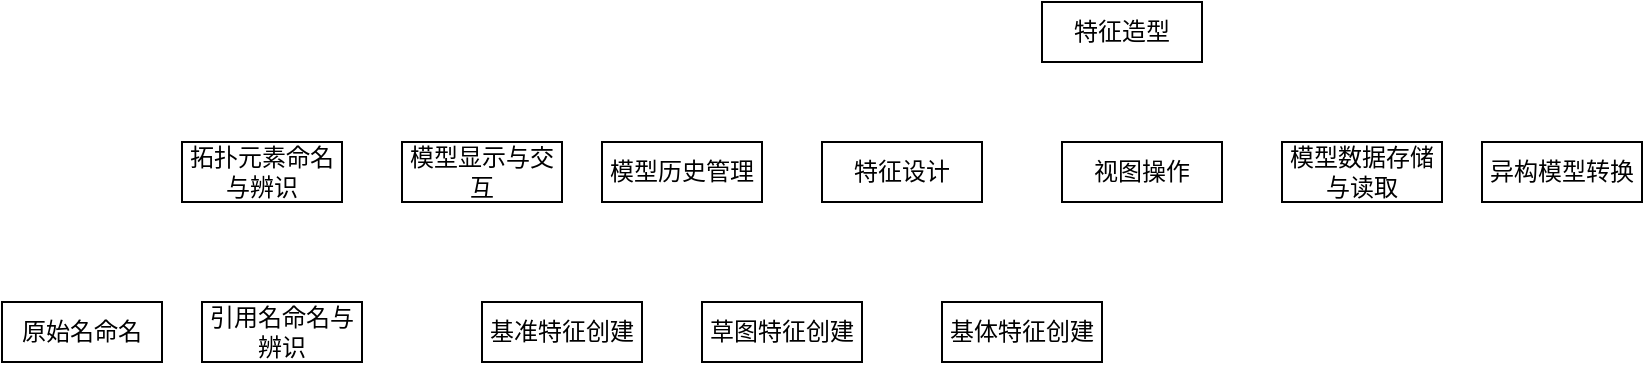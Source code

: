 <mxfile version="21.1.8" type="github">
  <diagram name="第 1 页" id="JM34GpekIaFiEN-BX6mc">
    <mxGraphModel dx="1571" dy="464" grid="1" gridSize="10" guides="1" tooltips="1" connect="1" arrows="1" fold="1" page="1" pageScale="1" pageWidth="827" pageHeight="1169" math="0" shadow="0">
      <root>
        <mxCell id="0" />
        <mxCell id="1" parent="0" />
        <mxCell id="ktY3OB7U2GAJDPj4qMiH-1" value="特征造型" style="rounded=0;whiteSpace=wrap;html=1;" vertex="1" parent="1">
          <mxGeometry x="230" y="50" width="80" height="30" as="geometry" />
        </mxCell>
        <mxCell id="ktY3OB7U2GAJDPj4qMiH-2" value="拓扑元素命名与辨识" style="rounded=0;whiteSpace=wrap;html=1;" vertex="1" parent="1">
          <mxGeometry x="-200" y="120" width="80" height="30" as="geometry" />
        </mxCell>
        <mxCell id="ktY3OB7U2GAJDPj4qMiH-3" value="模型显示与交互" style="rounded=0;whiteSpace=wrap;html=1;" vertex="1" parent="1">
          <mxGeometry x="-90" y="120" width="80" height="30" as="geometry" />
        </mxCell>
        <mxCell id="ktY3OB7U2GAJDPj4qMiH-4" value="模型历史管理" style="rounded=0;whiteSpace=wrap;html=1;" vertex="1" parent="1">
          <mxGeometry x="10" y="120" width="80" height="30" as="geometry" />
        </mxCell>
        <mxCell id="ktY3OB7U2GAJDPj4qMiH-5" value="特征设计" style="rounded=0;whiteSpace=wrap;html=1;" vertex="1" parent="1">
          <mxGeometry x="120" y="120" width="80" height="30" as="geometry" />
        </mxCell>
        <mxCell id="ktY3OB7U2GAJDPj4qMiH-6" value="视图操作" style="rounded=0;whiteSpace=wrap;html=1;" vertex="1" parent="1">
          <mxGeometry x="240" y="120" width="80" height="30" as="geometry" />
        </mxCell>
        <mxCell id="ktY3OB7U2GAJDPj4qMiH-7" value="模型数据存储与读取" style="rounded=0;whiteSpace=wrap;html=1;" vertex="1" parent="1">
          <mxGeometry x="350" y="120" width="80" height="30" as="geometry" />
        </mxCell>
        <mxCell id="ktY3OB7U2GAJDPj4qMiH-8" value="异构模型转换" style="rounded=0;whiteSpace=wrap;html=1;" vertex="1" parent="1">
          <mxGeometry x="450" y="120" width="80" height="30" as="geometry" />
        </mxCell>
        <mxCell id="ktY3OB7U2GAJDPj4qMiH-9" value="原始名命名" style="rounded=0;whiteSpace=wrap;html=1;" vertex="1" parent="1">
          <mxGeometry x="-290" y="200" width="80" height="30" as="geometry" />
        </mxCell>
        <mxCell id="ktY3OB7U2GAJDPj4qMiH-10" value="引用名命名与辨识" style="rounded=0;whiteSpace=wrap;html=1;" vertex="1" parent="1">
          <mxGeometry x="-190" y="200" width="80" height="30" as="geometry" />
        </mxCell>
        <mxCell id="ktY3OB7U2GAJDPj4qMiH-11" value="基准特征创建" style="rounded=0;whiteSpace=wrap;html=1;" vertex="1" parent="1">
          <mxGeometry x="-50" y="200" width="80" height="30" as="geometry" />
        </mxCell>
        <mxCell id="ktY3OB7U2GAJDPj4qMiH-12" value="草图特征创建" style="rounded=0;whiteSpace=wrap;html=1;" vertex="1" parent="1">
          <mxGeometry x="60" y="200" width="80" height="30" as="geometry" />
        </mxCell>
        <mxCell id="ktY3OB7U2GAJDPj4qMiH-13" value="基体特征创建" style="rounded=0;whiteSpace=wrap;html=1;" vertex="1" parent="1">
          <mxGeometry x="180" y="200" width="80" height="30" as="geometry" />
        </mxCell>
      </root>
    </mxGraphModel>
  </diagram>
</mxfile>

